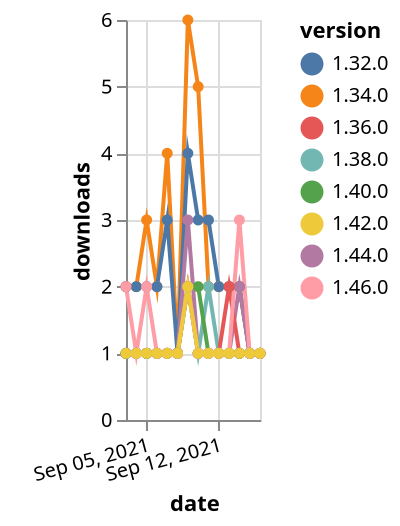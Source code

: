 {"$schema": "https://vega.github.io/schema/vega-lite/v5.json", "description": "A simple bar chart with embedded data.", "data": {"values": [{"date": "2021-09-03", "total": 2542, "delta": 2, "version": "1.34.0"}, {"date": "2021-09-04", "total": 2544, "delta": 2, "version": "1.34.0"}, {"date": "2021-09-05", "total": 2547, "delta": 3, "version": "1.34.0"}, {"date": "2021-09-06", "total": 2549, "delta": 2, "version": "1.34.0"}, {"date": "2021-09-07", "total": 2553, "delta": 4, "version": "1.34.0"}, {"date": "2021-09-08", "total": 2554, "delta": 1, "version": "1.34.0"}, {"date": "2021-09-09", "total": 2560, "delta": 6, "version": "1.34.0"}, {"date": "2021-09-10", "total": 2565, "delta": 5, "version": "1.34.0"}, {"date": "2021-09-11", "total": 2567, "delta": 2, "version": "1.34.0"}, {"date": "2021-09-12", "total": 2569, "delta": 2, "version": "1.34.0"}, {"date": "2021-09-13", "total": 2571, "delta": 2, "version": "1.34.0"}, {"date": "2021-09-14", "total": 2573, "delta": 2, "version": "1.34.0"}, {"date": "2021-09-15", "total": 2574, "delta": 1, "version": "1.34.0"}, {"date": "2021-09-16", "total": 2575, "delta": 1, "version": "1.34.0"}, {"date": "2021-09-03", "total": 2370, "delta": 2, "version": "1.32.0"}, {"date": "2021-09-04", "total": 2372, "delta": 2, "version": "1.32.0"}, {"date": "2021-09-05", "total": 2374, "delta": 2, "version": "1.32.0"}, {"date": "2021-09-06", "total": 2376, "delta": 2, "version": "1.32.0"}, {"date": "2021-09-07", "total": 2379, "delta": 3, "version": "1.32.0"}, {"date": "2021-09-08", "total": 2380, "delta": 1, "version": "1.32.0"}, {"date": "2021-09-09", "total": 2384, "delta": 4, "version": "1.32.0"}, {"date": "2021-09-10", "total": 2387, "delta": 3, "version": "1.32.0"}, {"date": "2021-09-11", "total": 2390, "delta": 3, "version": "1.32.0"}, {"date": "2021-09-12", "total": 2392, "delta": 2, "version": "1.32.0"}, {"date": "2021-09-13", "total": 2394, "delta": 2, "version": "1.32.0"}, {"date": "2021-09-14", "total": 2396, "delta": 2, "version": "1.32.0"}, {"date": "2021-09-15", "total": 2397, "delta": 1, "version": "1.32.0"}, {"date": "2021-09-16", "total": 2398, "delta": 1, "version": "1.32.0"}, {"date": "2021-09-03", "total": 187, "delta": 1, "version": "1.44.0"}, {"date": "2021-09-04", "total": 188, "delta": 1, "version": "1.44.0"}, {"date": "2021-09-05", "total": 189, "delta": 1, "version": "1.44.0"}, {"date": "2021-09-06", "total": 190, "delta": 1, "version": "1.44.0"}, {"date": "2021-09-07", "total": 191, "delta": 1, "version": "1.44.0"}, {"date": "2021-09-08", "total": 192, "delta": 1, "version": "1.44.0"}, {"date": "2021-09-09", "total": 195, "delta": 3, "version": "1.44.0"}, {"date": "2021-09-10", "total": 196, "delta": 1, "version": "1.44.0"}, {"date": "2021-09-11", "total": 197, "delta": 1, "version": "1.44.0"}, {"date": "2021-09-12", "total": 198, "delta": 1, "version": "1.44.0"}, {"date": "2021-09-13", "total": 199, "delta": 1, "version": "1.44.0"}, {"date": "2021-09-14", "total": 201, "delta": 2, "version": "1.44.0"}, {"date": "2021-09-15", "total": 202, "delta": 1, "version": "1.44.0"}, {"date": "2021-09-16", "total": 203, "delta": 1, "version": "1.44.0"}, {"date": "2021-09-03", "total": 201, "delta": 1, "version": "1.38.0"}, {"date": "2021-09-04", "total": 202, "delta": 1, "version": "1.38.0"}, {"date": "2021-09-05", "total": 203, "delta": 1, "version": "1.38.0"}, {"date": "2021-09-06", "total": 204, "delta": 1, "version": "1.38.0"}, {"date": "2021-09-07", "total": 205, "delta": 1, "version": "1.38.0"}, {"date": "2021-09-08", "total": 206, "delta": 1, "version": "1.38.0"}, {"date": "2021-09-09", "total": 208, "delta": 2, "version": "1.38.0"}, {"date": "2021-09-10", "total": 209, "delta": 1, "version": "1.38.0"}, {"date": "2021-09-11", "total": 211, "delta": 2, "version": "1.38.0"}, {"date": "2021-09-12", "total": 212, "delta": 1, "version": "1.38.0"}, {"date": "2021-09-13", "total": 213, "delta": 1, "version": "1.38.0"}, {"date": "2021-09-14", "total": 214, "delta": 1, "version": "1.38.0"}, {"date": "2021-09-15", "total": 215, "delta": 1, "version": "1.38.0"}, {"date": "2021-09-16", "total": 216, "delta": 1, "version": "1.38.0"}, {"date": "2021-09-03", "total": 257, "delta": 1, "version": "1.36.0"}, {"date": "2021-09-04", "total": 258, "delta": 1, "version": "1.36.0"}, {"date": "2021-09-05", "total": 259, "delta": 1, "version": "1.36.0"}, {"date": "2021-09-06", "total": 260, "delta": 1, "version": "1.36.0"}, {"date": "2021-09-07", "total": 261, "delta": 1, "version": "1.36.0"}, {"date": "2021-09-08", "total": 262, "delta": 1, "version": "1.36.0"}, {"date": "2021-09-09", "total": 264, "delta": 2, "version": "1.36.0"}, {"date": "2021-09-10", "total": 265, "delta": 1, "version": "1.36.0"}, {"date": "2021-09-11", "total": 266, "delta": 1, "version": "1.36.0"}, {"date": "2021-09-12", "total": 267, "delta": 1, "version": "1.36.0"}, {"date": "2021-09-13", "total": 269, "delta": 2, "version": "1.36.0"}, {"date": "2021-09-14", "total": 270, "delta": 1, "version": "1.36.0"}, {"date": "2021-09-15", "total": 271, "delta": 1, "version": "1.36.0"}, {"date": "2021-09-16", "total": 272, "delta": 1, "version": "1.36.0"}, {"date": "2021-09-03", "total": 195, "delta": 1, "version": "1.40.0"}, {"date": "2021-09-04", "total": 196, "delta": 1, "version": "1.40.0"}, {"date": "2021-09-05", "total": 197, "delta": 1, "version": "1.40.0"}, {"date": "2021-09-06", "total": 198, "delta": 1, "version": "1.40.0"}, {"date": "2021-09-07", "total": 199, "delta": 1, "version": "1.40.0"}, {"date": "2021-09-08", "total": 200, "delta": 1, "version": "1.40.0"}, {"date": "2021-09-09", "total": 202, "delta": 2, "version": "1.40.0"}, {"date": "2021-09-10", "total": 204, "delta": 2, "version": "1.40.0"}, {"date": "2021-09-11", "total": 205, "delta": 1, "version": "1.40.0"}, {"date": "2021-09-12", "total": 206, "delta": 1, "version": "1.40.0"}, {"date": "2021-09-13", "total": 207, "delta": 1, "version": "1.40.0"}, {"date": "2021-09-14", "total": 208, "delta": 1, "version": "1.40.0"}, {"date": "2021-09-15", "total": 209, "delta": 1, "version": "1.40.0"}, {"date": "2021-09-16", "total": 210, "delta": 1, "version": "1.40.0"}, {"date": "2021-09-03", "total": 125, "delta": 2, "version": "1.46.0"}, {"date": "2021-09-04", "total": 126, "delta": 1, "version": "1.46.0"}, {"date": "2021-09-05", "total": 128, "delta": 2, "version": "1.46.0"}, {"date": "2021-09-06", "total": 129, "delta": 1, "version": "1.46.0"}, {"date": "2021-09-07", "total": 130, "delta": 1, "version": "1.46.0"}, {"date": "2021-09-08", "total": 131, "delta": 1, "version": "1.46.0"}, {"date": "2021-09-09", "total": 133, "delta": 2, "version": "1.46.0"}, {"date": "2021-09-10", "total": 134, "delta": 1, "version": "1.46.0"}, {"date": "2021-09-11", "total": 135, "delta": 1, "version": "1.46.0"}, {"date": "2021-09-12", "total": 136, "delta": 1, "version": "1.46.0"}, {"date": "2021-09-13", "total": 137, "delta": 1, "version": "1.46.0"}, {"date": "2021-09-14", "total": 140, "delta": 3, "version": "1.46.0"}, {"date": "2021-09-15", "total": 141, "delta": 1, "version": "1.46.0"}, {"date": "2021-09-16", "total": 142, "delta": 1, "version": "1.46.0"}, {"date": "2021-09-03", "total": 164, "delta": 1, "version": "1.42.0"}, {"date": "2021-09-04", "total": 165, "delta": 1, "version": "1.42.0"}, {"date": "2021-09-05", "total": 166, "delta": 1, "version": "1.42.0"}, {"date": "2021-09-06", "total": 167, "delta": 1, "version": "1.42.0"}, {"date": "2021-09-07", "total": 168, "delta": 1, "version": "1.42.0"}, {"date": "2021-09-08", "total": 169, "delta": 1, "version": "1.42.0"}, {"date": "2021-09-09", "total": 171, "delta": 2, "version": "1.42.0"}, {"date": "2021-09-10", "total": 172, "delta": 1, "version": "1.42.0"}, {"date": "2021-09-11", "total": 173, "delta": 1, "version": "1.42.0"}, {"date": "2021-09-12", "total": 174, "delta": 1, "version": "1.42.0"}, {"date": "2021-09-13", "total": 175, "delta": 1, "version": "1.42.0"}, {"date": "2021-09-14", "total": 176, "delta": 1, "version": "1.42.0"}, {"date": "2021-09-15", "total": 177, "delta": 1, "version": "1.42.0"}, {"date": "2021-09-16", "total": 178, "delta": 1, "version": "1.42.0"}]}, "width": "container", "mark": {"type": "line", "point": {"filled": true}}, "encoding": {"x": {"field": "date", "type": "temporal", "timeUnit": "yearmonthdate", "title": "date", "axis": {"labelAngle": -15}}, "y": {"field": "delta", "type": "quantitative", "title": "downloads"}, "color": {"field": "version", "type": "nominal"}, "tooltip": {"field": "delta"}}}